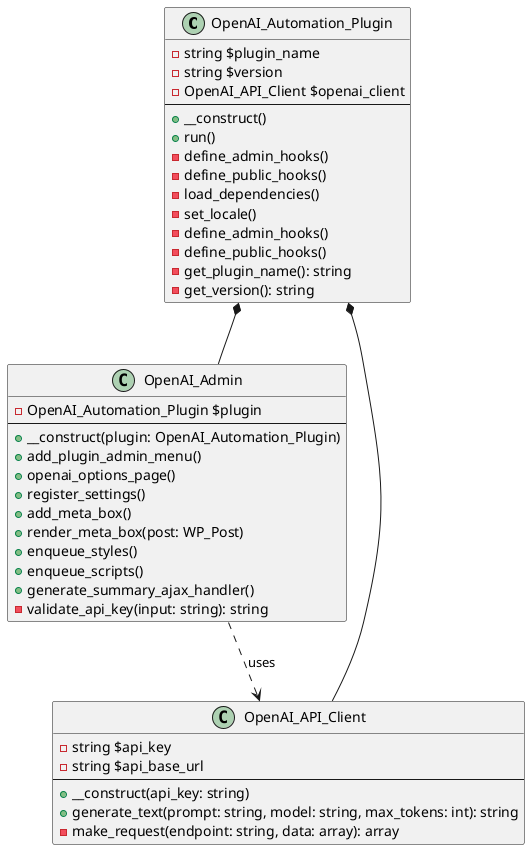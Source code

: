 @startuml
class OpenAI_Automation_Plugin {
  - string $plugin_name
  - string $version
  - OpenAI_API_Client $openai_client
  --
  + __construct()
  + run()
  - define_admin_hooks()
  - define_public_hooks()
  - load_dependencies()
  - set_locale()
  - define_admin_hooks()
  - define_public_hooks()
  - get_plugin_name(): string
  - get_version(): string
}

class OpenAI_Admin {
  - OpenAI_Automation_Plugin $plugin
  --
  + __construct(plugin: OpenAI_Automation_Plugin)
  + add_plugin_admin_menu()
  + openai_options_page()
  + register_settings()
  + add_meta_box()
  + render_meta_box(post: WP_Post)
  + enqueue_styles()
  + enqueue_scripts()
  + generate_summary_ajax_handler()
  - validate_api_key(input: string): string
}

class OpenAI_API_Client {
  - string $api_key
  - string $api_base_url
  --
  + __construct(api_key: string)
  + generate_text(prompt: string, model: string, max_tokens: int): string
  - make_request(endpoint: string, data: array): array
}

OpenAI_Automation_Plugin *-- OpenAI_Admin
OpenAI_Automation_Plugin *-- OpenAI_API_Client
OpenAI_Admin ..> OpenAI_API_Client : uses

@enduml